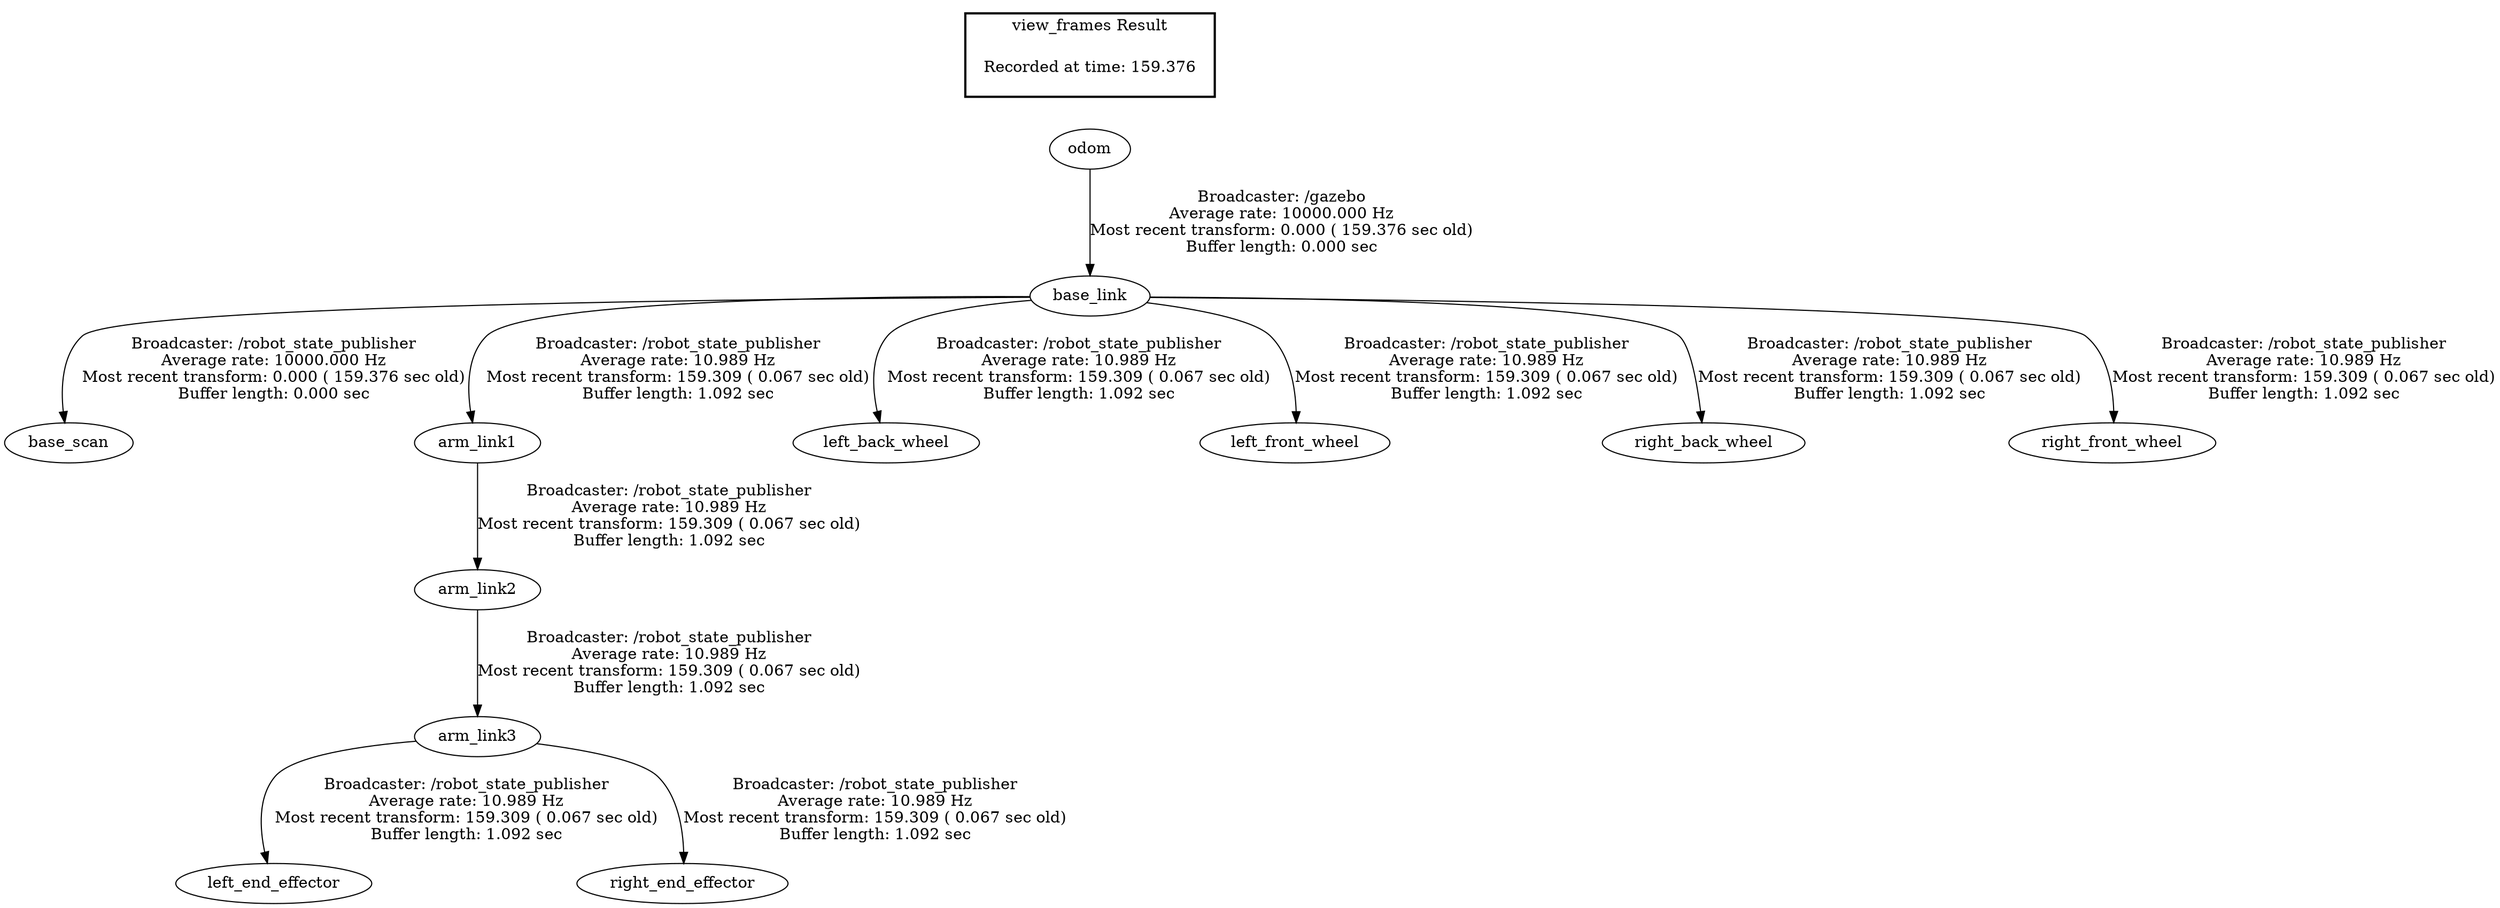 digraph G {
"base_link" -> "base_scan"[label="Broadcaster: /robot_state_publisher\nAverage rate: 10000.000 Hz\nMost recent transform: 0.000 ( 159.376 sec old)\nBuffer length: 0.000 sec\n"];
"odom" -> "base_link"[label="Broadcaster: /gazebo\nAverage rate: 10000.000 Hz\nMost recent transform: 0.000 ( 159.376 sec old)\nBuffer length: 0.000 sec\n"];
"base_link" -> "arm_link1"[label="Broadcaster: /robot_state_publisher\nAverage rate: 10.989 Hz\nMost recent transform: 159.309 ( 0.067 sec old)\nBuffer length: 1.092 sec\n"];
"arm_link1" -> "arm_link2"[label="Broadcaster: /robot_state_publisher\nAverage rate: 10.989 Hz\nMost recent transform: 159.309 ( 0.067 sec old)\nBuffer length: 1.092 sec\n"];
"arm_link2" -> "arm_link3"[label="Broadcaster: /robot_state_publisher\nAverage rate: 10.989 Hz\nMost recent transform: 159.309 ( 0.067 sec old)\nBuffer length: 1.092 sec\n"];
"base_link" -> "left_back_wheel"[label="Broadcaster: /robot_state_publisher\nAverage rate: 10.989 Hz\nMost recent transform: 159.309 ( 0.067 sec old)\nBuffer length: 1.092 sec\n"];
"arm_link3" -> "left_end_effector"[label="Broadcaster: /robot_state_publisher\nAverage rate: 10.989 Hz\nMost recent transform: 159.309 ( 0.067 sec old)\nBuffer length: 1.092 sec\n"];
"base_link" -> "left_front_wheel"[label="Broadcaster: /robot_state_publisher\nAverage rate: 10.989 Hz\nMost recent transform: 159.309 ( 0.067 sec old)\nBuffer length: 1.092 sec\n"];
"base_link" -> "right_back_wheel"[label="Broadcaster: /robot_state_publisher\nAverage rate: 10.989 Hz\nMost recent transform: 159.309 ( 0.067 sec old)\nBuffer length: 1.092 sec\n"];
"arm_link3" -> "right_end_effector"[label="Broadcaster: /robot_state_publisher\nAverage rate: 10.989 Hz\nMost recent transform: 159.309 ( 0.067 sec old)\nBuffer length: 1.092 sec\n"];
"base_link" -> "right_front_wheel"[label="Broadcaster: /robot_state_publisher\nAverage rate: 10.989 Hz\nMost recent transform: 159.309 ( 0.067 sec old)\nBuffer length: 1.092 sec\n"];
edge [style=invis];
 subgraph cluster_legend { style=bold; color=black; label ="view_frames Result";
"Recorded at time: 159.376"[ shape=plaintext ] ;
 }->"odom";
}